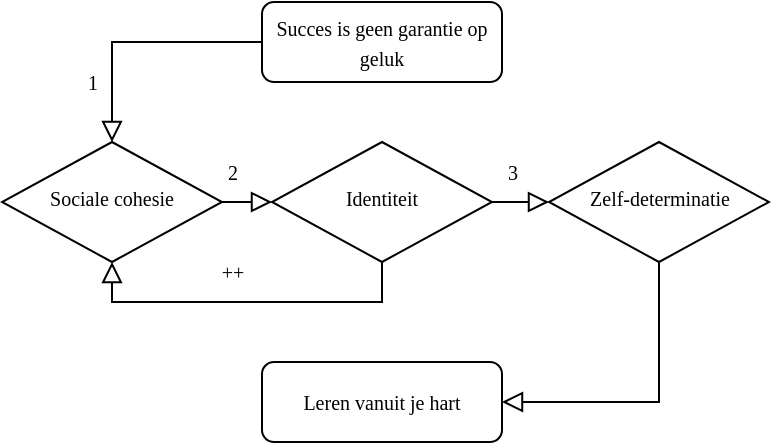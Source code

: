 <mxfile version="20.8.14" type="github"><diagram id="C5RBs43oDa-KdzZeNtuy" name="Page-1"><mxGraphModel dx="1434" dy="754" grid="1" gridSize="10" guides="1" tooltips="1" connect="1" arrows="1" fold="1" page="1" pageScale="1" pageWidth="827" pageHeight="1169" math="0" shadow="0"><root><mxCell id="WIyWlLk6GJQsqaUBKTNV-0"/><mxCell id="WIyWlLk6GJQsqaUBKTNV-1" parent="WIyWlLk6GJQsqaUBKTNV-0"/><mxCell id="WIyWlLk6GJQsqaUBKTNV-3" value="&lt;font style=&quot;font-size: 10px;&quot; face=&quot;Tahoma&quot;&gt;Succes is geen garantie op geluk&lt;/font&gt;" style="rounded=1;whiteSpace=wrap;html=1;fontSize=12;glass=0;strokeWidth=1;shadow=0;" parent="WIyWlLk6GJQsqaUBKTNV-1" vertex="1"><mxGeometry x="160" y="80" width="120" height="40" as="geometry"/></mxCell><mxCell id="WIyWlLk6GJQsqaUBKTNV-6" value="&lt;font style=&quot;font-size: 10px;&quot; face=&quot;Tahoma&quot;&gt;Zelf-determinatie&lt;/font&gt;" style="rhombus;whiteSpace=wrap;html=1;shadow=0;fontFamily=Helvetica;fontSize=12;align=center;strokeWidth=1;spacing=6;spacingTop=-4;" parent="WIyWlLk6GJQsqaUBKTNV-1" vertex="1"><mxGeometry x="303.5" y="150" width="110" height="60" as="geometry"/></mxCell><mxCell id="whrdd_yWK2fQMcM88HJ5-0" value="&lt;font style=&quot;font-size: 10px;&quot; face=&quot;Tahoma&quot;&gt;Identiteit&lt;/font&gt;" style="rhombus;whiteSpace=wrap;html=1;shadow=0;fontFamily=Helvetica;fontSize=12;align=center;strokeWidth=1;spacing=6;spacingTop=-4;" parent="WIyWlLk6GJQsqaUBKTNV-1" vertex="1"><mxGeometry x="165" y="150" width="110" height="60" as="geometry"/></mxCell><mxCell id="whrdd_yWK2fQMcM88HJ5-1" value="&lt;font style=&quot;font-size: 10px;&quot; face=&quot;Tahoma&quot;&gt;Sociale cohesie&lt;/font&gt;" style="rhombus;whiteSpace=wrap;html=1;shadow=0;fontFamily=Helvetica;fontSize=12;align=center;strokeWidth=1;spacing=6;spacingTop=-4;" parent="WIyWlLk6GJQsqaUBKTNV-1" vertex="1"><mxGeometry x="30" y="150" width="110" height="60" as="geometry"/></mxCell><mxCell id="whrdd_yWK2fQMcM88HJ5-3" value="" style="rounded=0;html=1;jettySize=auto;orthogonalLoop=1;fontSize=11;endArrow=block;endFill=0;endSize=8;strokeWidth=1;shadow=0;labelBackgroundColor=none;edgeStyle=orthogonalEdgeStyle;exitX=0;exitY=0.5;exitDx=0;exitDy=0;" parent="WIyWlLk6GJQsqaUBKTNV-1" source="WIyWlLk6GJQsqaUBKTNV-3" target="whrdd_yWK2fQMcM88HJ5-1" edge="1"><mxGeometry relative="1" as="geometry"><mxPoint x="300" y="120.029" as="sourcePoint"/><mxPoint x="365" y="170" as="targetPoint"/></mxGeometry></mxCell><mxCell id="whrdd_yWK2fQMcM88HJ5-4" value="&lt;font style=&quot;font-size: 10px;&quot; face=&quot;Tahoma&quot;&gt;Leren vanuit je hart&lt;/font&gt;" style="rounded=1;whiteSpace=wrap;html=1;fontSize=12;glass=0;strokeWidth=1;shadow=0;" parent="WIyWlLk6GJQsqaUBKTNV-1" vertex="1"><mxGeometry x="160" y="260" width="120" height="40" as="geometry"/></mxCell><mxCell id="whrdd_yWK2fQMcM88HJ5-5" value="" style="rounded=0;html=1;jettySize=auto;orthogonalLoop=1;fontSize=11;endArrow=block;endFill=0;endSize=8;strokeWidth=1;shadow=0;labelBackgroundColor=none;edgeStyle=orthogonalEdgeStyle;exitX=0.5;exitY=1;exitDx=0;exitDy=0;entryX=1;entryY=0.5;entryDx=0;entryDy=0;" parent="WIyWlLk6GJQsqaUBKTNV-1" source="WIyWlLk6GJQsqaUBKTNV-6" target="whrdd_yWK2fQMcM88HJ5-4" edge="1"><mxGeometry relative="1" as="geometry"><mxPoint x="290" y="110.029" as="sourcePoint"/><mxPoint x="368.486" y="160.008" as="targetPoint"/></mxGeometry></mxCell><mxCell id="whrdd_yWK2fQMcM88HJ5-6" value="" style="rounded=0;html=1;jettySize=auto;orthogonalLoop=1;fontSize=11;endArrow=block;endFill=0;endSize=8;strokeWidth=1;shadow=0;labelBackgroundColor=none;edgeStyle=orthogonalEdgeStyle;exitX=1;exitY=0.5;exitDx=0;exitDy=0;entryX=0;entryY=0.5;entryDx=0;entryDy=0;" parent="WIyWlLk6GJQsqaUBKTNV-1" source="whrdd_yWK2fQMcM88HJ5-0" target="WIyWlLk6GJQsqaUBKTNV-6" edge="1"><mxGeometry relative="1" as="geometry"><mxPoint x="230" y="130" as="sourcePoint"/><mxPoint x="220" y="240" as="targetPoint"/></mxGeometry></mxCell><mxCell id="whrdd_yWK2fQMcM88HJ5-8" value="" style="rounded=0;html=1;jettySize=auto;orthogonalLoop=1;fontSize=11;endArrow=block;endFill=0;endSize=8;strokeWidth=1;shadow=0;labelBackgroundColor=none;edgeStyle=orthogonalEdgeStyle;exitX=1;exitY=0.5;exitDx=0;exitDy=0;entryX=0;entryY=0.5;entryDx=0;entryDy=0;" parent="WIyWlLk6GJQsqaUBKTNV-1" source="whrdd_yWK2fQMcM88HJ5-1" target="whrdd_yWK2fQMcM88HJ5-0" edge="1"><mxGeometry relative="1" as="geometry"><mxPoint x="170" y="110" as="sourcePoint"/><mxPoint x="95" y="160" as="targetPoint"/></mxGeometry></mxCell><mxCell id="whrdd_yWK2fQMcM88HJ5-13" value="1" style="text;html=1;align=center;verticalAlign=middle;resizable=0;points=[];autosize=1;strokeColor=none;fillColor=none;fontSize=10;fontFamily=Tahoma;" parent="WIyWlLk6GJQsqaUBKTNV-1" vertex="1"><mxGeometry x="60" y="105" width="30" height="30" as="geometry"/></mxCell><mxCell id="whrdd_yWK2fQMcM88HJ5-14" value="2" style="text;html=1;align=center;verticalAlign=middle;resizable=0;points=[];autosize=1;strokeColor=none;fillColor=none;fontSize=10;fontFamily=Tahoma;" parent="WIyWlLk6GJQsqaUBKTNV-1" vertex="1"><mxGeometry x="130" y="150" width="30" height="30" as="geometry"/></mxCell><mxCell id="whrdd_yWK2fQMcM88HJ5-15" value="3" style="text;html=1;align=center;verticalAlign=middle;resizable=0;points=[];autosize=1;strokeColor=none;fillColor=none;fontSize=10;fontFamily=Tahoma;" parent="WIyWlLk6GJQsqaUBKTNV-1" vertex="1"><mxGeometry x="270" y="150" width="30" height="30" as="geometry"/></mxCell><mxCell id="whrdd_yWK2fQMcM88HJ5-16" value="" style="rounded=0;html=1;jettySize=auto;orthogonalLoop=1;fontSize=11;endArrow=block;endFill=0;endSize=8;strokeWidth=1;shadow=0;labelBackgroundColor=none;edgeStyle=orthogonalEdgeStyle;exitX=0.5;exitY=1;exitDx=0;exitDy=0;entryX=0.5;entryY=1;entryDx=0;entryDy=0;" parent="WIyWlLk6GJQsqaUBKTNV-1" source="whrdd_yWK2fQMcM88HJ5-0" target="whrdd_yWK2fQMcM88HJ5-1" edge="1"><mxGeometry relative="1" as="geometry"><mxPoint x="170" y="110" as="sourcePoint"/><mxPoint x="95" y="160" as="targetPoint"/></mxGeometry></mxCell><mxCell id="whrdd_yWK2fQMcM88HJ5-17" value="&lt;div&gt;++&lt;/div&gt;" style="text;html=1;align=center;verticalAlign=middle;resizable=0;points=[];autosize=1;strokeColor=none;fillColor=none;fontSize=10;fontFamily=Tahoma;" parent="WIyWlLk6GJQsqaUBKTNV-1" vertex="1"><mxGeometry x="125" y="200" width="40" height="30" as="geometry"/></mxCell></root></mxGraphModel></diagram></mxfile>